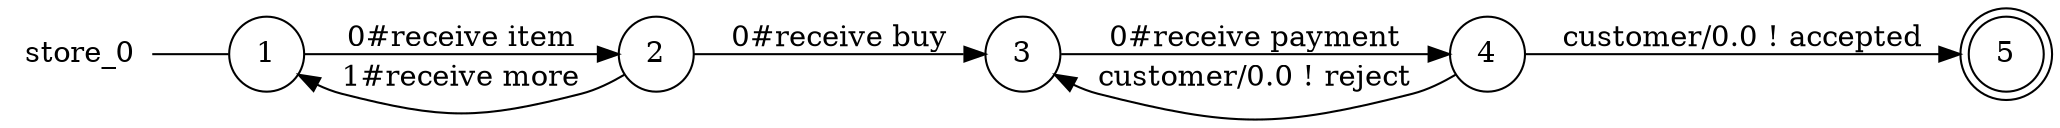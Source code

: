 digraph store_0 {
	rankdir="LR";
	n_0 [label="store_0", shape="plaintext"];
	n_1 [id="1", shape=circle, label="1"];
	n_0 -> n_1 [arrowhead=none];
	n_2 [id="4", shape=circle, label="2"];
	n_3 [id="6", shape=circle, label="4"];
	n_4 [id="3", shape=circle, label="3"];
	n_5 [id="2", shape=doublecircle, label="5"];

	n_3 -> n_5 [id="[$e|6]", label="customer/0.0 ! accepted"];
	n_1 -> n_2 [id="[$e|1]", label="0#receive item"];
	n_4 -> n_3 [id="[$e|3]", label="0#receive payment"];
	n_2 -> n_1 [id="[$e|8]", label="1#receive more"];
	n_3 -> n_4 [id="[$e|9]", label="customer/0.0 ! reject"];
	n_2 -> n_4 [id="[$e|0]", label="0#receive buy"];
}
